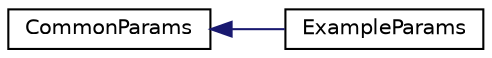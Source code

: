 digraph "Graphical Class Hierarchy"
{
 // LATEX_PDF_SIZE
  edge [fontname="Helvetica",fontsize="10",labelfontname="Helvetica",labelfontsize="10"];
  node [fontname="Helvetica",fontsize="10",shape=record];
  rankdir="LR";
  Node0 [label="CommonParams",height=0.2,width=0.4,color="black", fillcolor="white", style="filled",URL="$structarm__compute_1_1utils_1_1_common_params.xhtml",tooltip="Structure holding all the graph Example parameters."];
  Node0 -> Node1 [dir="back",color="midnightblue",fontsize="10",style="solid",fontname="Helvetica"];
  Node1 [label="ExampleParams",height=0.2,width=0.4,color="black", fillcolor="white", style="filled",URL="$structarm__compute_1_1utils_1_1_example_params.xhtml",tooltip="Structure holding all the graph Example parameters."];
}
